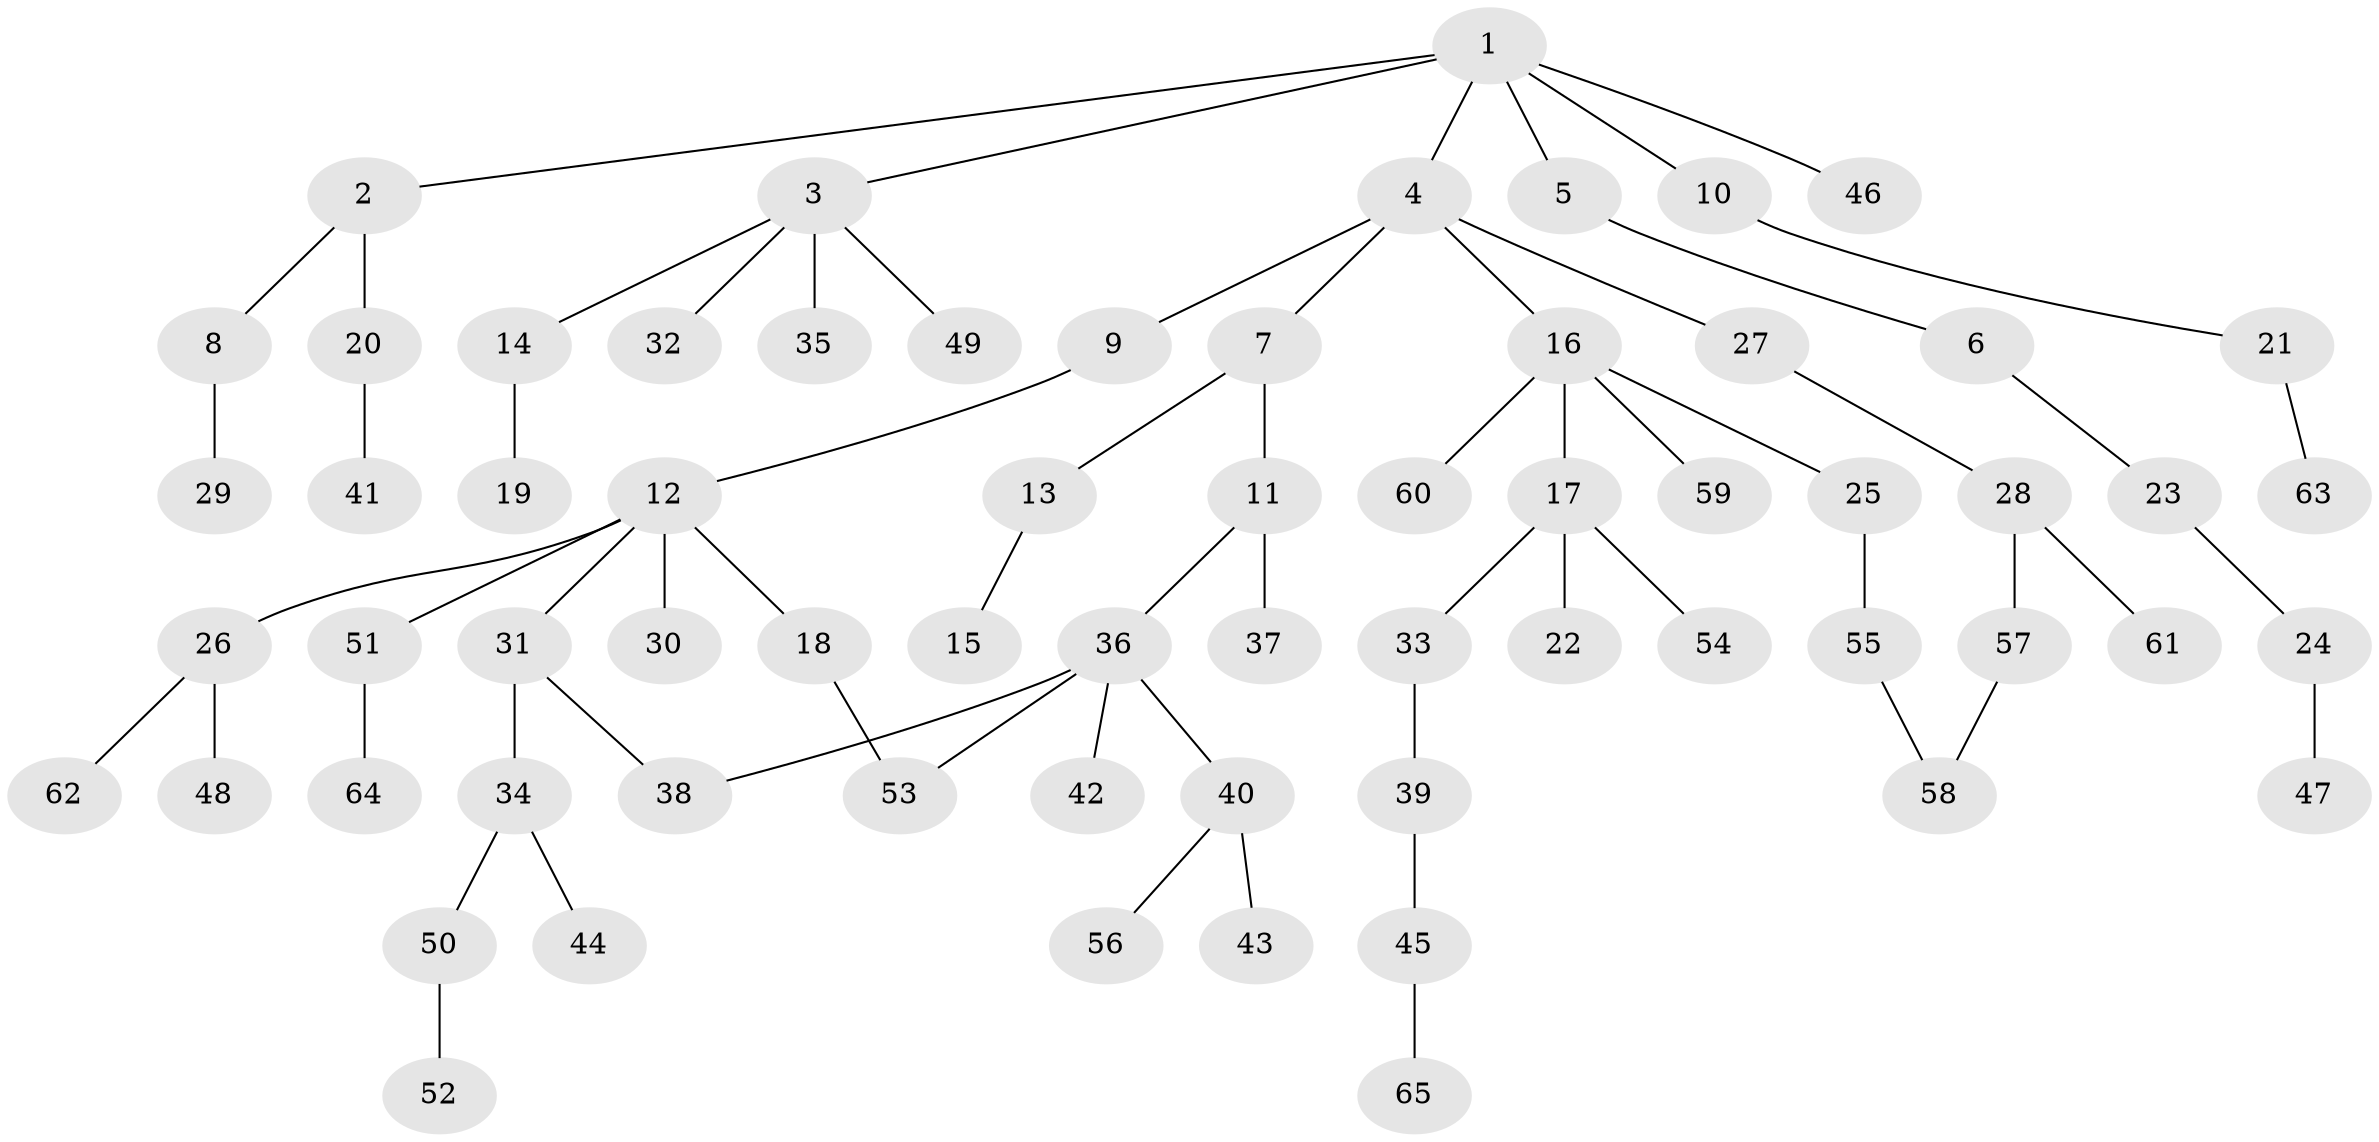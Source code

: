 // coarse degree distribution, {12: 0.03125, 1: 0.53125, 3: 0.09375, 2: 0.28125, 7: 0.03125, 5: 0.03125}
// Generated by graph-tools (version 1.1) at 2025/16/03/04/25 18:16:52]
// undirected, 65 vertices, 67 edges
graph export_dot {
graph [start="1"]
  node [color=gray90,style=filled];
  1;
  2;
  3;
  4;
  5;
  6;
  7;
  8;
  9;
  10;
  11;
  12;
  13;
  14;
  15;
  16;
  17;
  18;
  19;
  20;
  21;
  22;
  23;
  24;
  25;
  26;
  27;
  28;
  29;
  30;
  31;
  32;
  33;
  34;
  35;
  36;
  37;
  38;
  39;
  40;
  41;
  42;
  43;
  44;
  45;
  46;
  47;
  48;
  49;
  50;
  51;
  52;
  53;
  54;
  55;
  56;
  57;
  58;
  59;
  60;
  61;
  62;
  63;
  64;
  65;
  1 -- 2;
  1 -- 3;
  1 -- 4;
  1 -- 5;
  1 -- 10;
  1 -- 46;
  2 -- 8;
  2 -- 20;
  3 -- 14;
  3 -- 32;
  3 -- 35;
  3 -- 49;
  4 -- 7;
  4 -- 9;
  4 -- 16;
  4 -- 27;
  5 -- 6;
  6 -- 23;
  7 -- 11;
  7 -- 13;
  8 -- 29;
  9 -- 12;
  10 -- 21;
  11 -- 36;
  11 -- 37;
  12 -- 18;
  12 -- 26;
  12 -- 30;
  12 -- 31;
  12 -- 51;
  13 -- 15;
  14 -- 19;
  16 -- 17;
  16 -- 25;
  16 -- 59;
  16 -- 60;
  17 -- 22;
  17 -- 33;
  17 -- 54;
  18 -- 53;
  20 -- 41;
  21 -- 63;
  23 -- 24;
  24 -- 47;
  25 -- 55;
  26 -- 48;
  26 -- 62;
  27 -- 28;
  28 -- 57;
  28 -- 61;
  31 -- 34;
  31 -- 38;
  33 -- 39;
  34 -- 44;
  34 -- 50;
  36 -- 38;
  36 -- 40;
  36 -- 42;
  36 -- 53;
  39 -- 45;
  40 -- 43;
  40 -- 56;
  45 -- 65;
  50 -- 52;
  51 -- 64;
  55 -- 58;
  57 -- 58;
}
